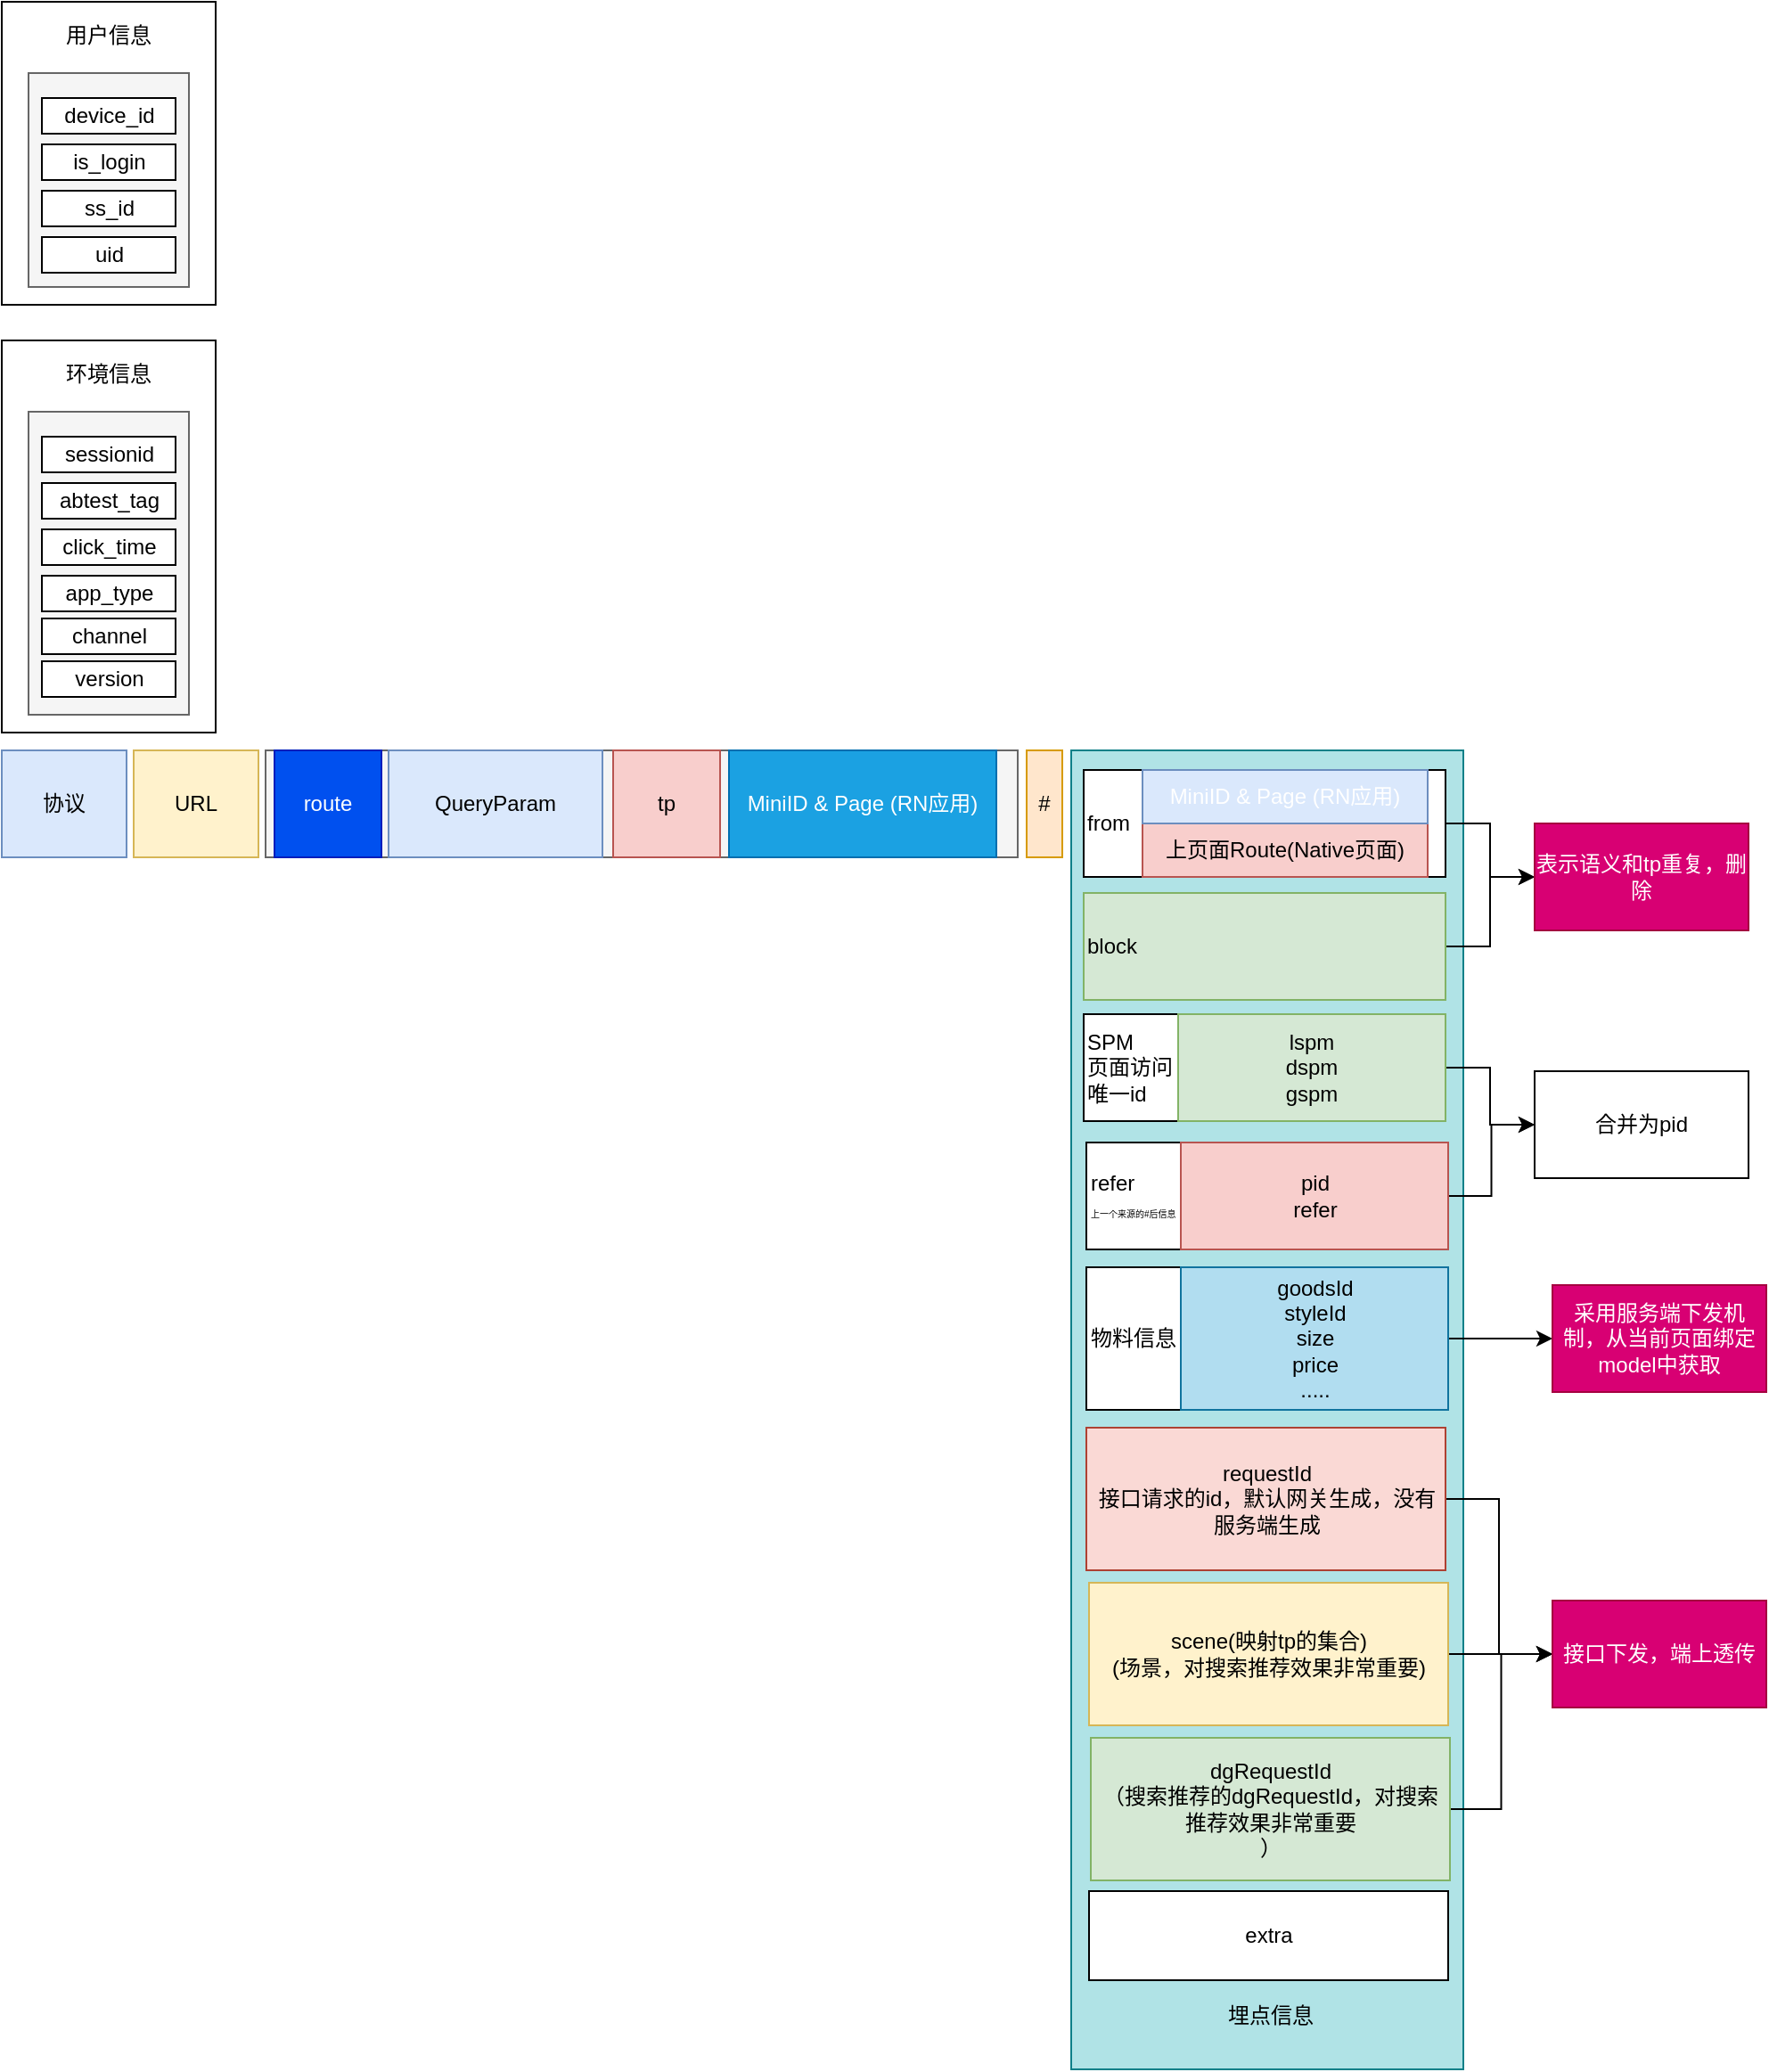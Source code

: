 <mxfile version="13.8.8" type="github">
  <diagram id="yO7neSoAsJAFCI8EGz-e" name="Page-1">
    <mxGraphModel dx="1930" dy="1080" grid="1" gridSize="10" guides="1" tooltips="1" connect="1" arrows="1" fold="1" page="1" pageScale="1" pageWidth="827" pageHeight="1169" math="0" shadow="0">
      <root>
        <mxCell id="0" />
        <mxCell id="1" parent="0" />
        <mxCell id="3l6li1fzc4Xr9PB6jVyk-1" value="" style="rounded=0;whiteSpace=wrap;html=1;" vertex="1" parent="1">
          <mxGeometry x="30" y="40" width="120" height="170" as="geometry" />
        </mxCell>
        <mxCell id="3l6li1fzc4Xr9PB6jVyk-3" value="" style="rounded=0;whiteSpace=wrap;html=1;fillColor=#f5f5f5;strokeColor=#666666;fontColor=#333333;" vertex="1" parent="1">
          <mxGeometry x="45" y="80" width="90" height="120" as="geometry" />
        </mxCell>
        <mxCell id="3l6li1fzc4Xr9PB6jVyk-4" value="用户信息" style="text;html=1;strokeColor=none;fillColor=none;align=center;verticalAlign=middle;whiteSpace=wrap;rounded=0;" vertex="1" parent="1">
          <mxGeometry x="60" y="49" width="60" height="20" as="geometry" />
        </mxCell>
        <mxCell id="3l6li1fzc4Xr9PB6jVyk-5" value="device_id" style="rounded=0;whiteSpace=wrap;html=1;" vertex="1" parent="1">
          <mxGeometry x="52.5" y="94" width="75" height="20" as="geometry" />
        </mxCell>
        <mxCell id="3l6li1fzc4Xr9PB6jVyk-6" value="is_login" style="rounded=0;whiteSpace=wrap;html=1;" vertex="1" parent="1">
          <mxGeometry x="52.5" y="120" width="75" height="20" as="geometry" />
        </mxCell>
        <mxCell id="3l6li1fzc4Xr9PB6jVyk-7" value="ss_id" style="rounded=0;whiteSpace=wrap;html=1;" vertex="1" parent="1">
          <mxGeometry x="52.5" y="146" width="75" height="20" as="geometry" />
        </mxCell>
        <mxCell id="3l6li1fzc4Xr9PB6jVyk-8" value="uid" style="rounded=0;whiteSpace=wrap;html=1;" vertex="1" parent="1">
          <mxGeometry x="52.5" y="172" width="75" height="20" as="geometry" />
        </mxCell>
        <mxCell id="3l6li1fzc4Xr9PB6jVyk-9" value="" style="rounded=0;whiteSpace=wrap;html=1;" vertex="1" parent="1">
          <mxGeometry x="30" y="230" width="120" height="220" as="geometry" />
        </mxCell>
        <mxCell id="3l6li1fzc4Xr9PB6jVyk-10" value="" style="rounded=0;whiteSpace=wrap;html=1;fillColor=#f5f5f5;strokeColor=#666666;fontColor=#333333;" vertex="1" parent="1">
          <mxGeometry x="45" y="270" width="90" height="170" as="geometry" />
        </mxCell>
        <mxCell id="3l6li1fzc4Xr9PB6jVyk-11" value="环境信息" style="text;html=1;strokeColor=none;fillColor=none;align=center;verticalAlign=middle;whiteSpace=wrap;rounded=0;" vertex="1" parent="1">
          <mxGeometry x="60" y="239" width="60" height="20" as="geometry" />
        </mxCell>
        <mxCell id="3l6li1fzc4Xr9PB6jVyk-12" value="sessionid" style="rounded=0;whiteSpace=wrap;html=1;" vertex="1" parent="1">
          <mxGeometry x="52.5" y="284" width="75" height="20" as="geometry" />
        </mxCell>
        <mxCell id="3l6li1fzc4Xr9PB6jVyk-13" value="abtest_tag" style="rounded=0;whiteSpace=wrap;html=1;" vertex="1" parent="1">
          <mxGeometry x="52.5" y="310" width="75" height="20" as="geometry" />
        </mxCell>
        <mxCell id="3l6li1fzc4Xr9PB6jVyk-14" value="click_time" style="rounded=0;whiteSpace=wrap;html=1;" vertex="1" parent="1">
          <mxGeometry x="52.5" y="336" width="75" height="20" as="geometry" />
        </mxCell>
        <mxCell id="3l6li1fzc4Xr9PB6jVyk-15" value="app_type" style="rounded=0;whiteSpace=wrap;html=1;" vertex="1" parent="1">
          <mxGeometry x="52.5" y="362" width="75" height="20" as="geometry" />
        </mxCell>
        <mxCell id="3l6li1fzc4Xr9PB6jVyk-18" value="channel" style="rounded=0;whiteSpace=wrap;html=1;" vertex="1" parent="1">
          <mxGeometry x="52.5" y="386" width="75" height="20" as="geometry" />
        </mxCell>
        <mxCell id="3l6li1fzc4Xr9PB6jVyk-19" value="version" style="rounded=0;whiteSpace=wrap;html=1;" vertex="1" parent="1">
          <mxGeometry x="52.5" y="410" width="75" height="20" as="geometry" />
        </mxCell>
        <mxCell id="3l6li1fzc4Xr9PB6jVyk-20" value="协议" style="rounded=0;whiteSpace=wrap;html=1;fillColor=#dae8fc;strokeColor=#6c8ebf;" vertex="1" parent="1">
          <mxGeometry x="30" y="460" width="70" height="60" as="geometry" />
        </mxCell>
        <mxCell id="3l6li1fzc4Xr9PB6jVyk-21" value="URL" style="rounded=0;whiteSpace=wrap;html=1;fillColor=#fff2cc;strokeColor=#d6b656;" vertex="1" parent="1">
          <mxGeometry x="104" y="460" width="70" height="60" as="geometry" />
        </mxCell>
        <mxCell id="3l6li1fzc4Xr9PB6jVyk-22" value="" style="rounded=0;whiteSpace=wrap;html=1;fillColor=#f5f5f5;strokeColor=#666666;fontColor=#333333;" vertex="1" parent="1">
          <mxGeometry x="178" y="460" width="422" height="60" as="geometry" />
        </mxCell>
        <mxCell id="3l6li1fzc4Xr9PB6jVyk-24" value="route" style="whiteSpace=wrap;html=1;aspect=fixed;fillColor=#0050ef;strokeColor=#001DBC;fontColor=#ffffff;" vertex="1" parent="1">
          <mxGeometry x="183" y="460" width="60" height="60" as="geometry" />
        </mxCell>
        <mxCell id="3l6li1fzc4Xr9PB6jVyk-25" value="tp" style="whiteSpace=wrap;html=1;aspect=fixed;fillColor=#f8cecc;strokeColor=#b85450;" vertex="1" parent="1">
          <mxGeometry x="373" y="460" width="60" height="60" as="geometry" />
        </mxCell>
        <mxCell id="3l6li1fzc4Xr9PB6jVyk-28" value="QueryParam" style="rounded=0;whiteSpace=wrap;html=1;fillColor=#dae8fc;strokeColor=#6c8ebf;" vertex="1" parent="1">
          <mxGeometry x="247" y="460" width="120" height="60" as="geometry" />
        </mxCell>
        <mxCell id="3l6li1fzc4Xr9PB6jVyk-29" value="MiniID &amp;amp; Page (RN应用)" style="rounded=0;whiteSpace=wrap;html=1;fillColor=#1ba1e2;strokeColor=#006EAF;fontColor=#ffffff;" vertex="1" parent="1">
          <mxGeometry x="438" y="460" width="150" height="60" as="geometry" />
        </mxCell>
        <mxCell id="3l6li1fzc4Xr9PB6jVyk-30" value="#" style="rounded=0;whiteSpace=wrap;html=1;fillColor=#ffe6cc;strokeColor=#d79b00;" vertex="1" parent="1">
          <mxGeometry x="605" y="460" width="20" height="60" as="geometry" />
        </mxCell>
        <mxCell id="3l6li1fzc4Xr9PB6jVyk-31" value="" style="rounded=0;whiteSpace=wrap;html=1;fillColor=#b0e3e6;strokeColor=#0e8088;" vertex="1" parent="1">
          <mxGeometry x="630" y="460" width="220" height="740" as="geometry" />
        </mxCell>
        <mxCell id="3l6li1fzc4Xr9PB6jVyk-52" style="edgeStyle=orthogonalEdgeStyle;rounded=0;orthogonalLoop=1;jettySize=auto;html=1;exitX=1;exitY=0.5;exitDx=0;exitDy=0;entryX=0;entryY=0.5;entryDx=0;entryDy=0;" edge="1" parent="1" source="3l6li1fzc4Xr9PB6jVyk-33" target="3l6li1fzc4Xr9PB6jVyk-51">
          <mxGeometry relative="1" as="geometry" />
        </mxCell>
        <mxCell id="3l6li1fzc4Xr9PB6jVyk-33" value="from" style="rounded=0;whiteSpace=wrap;html=1;align=left;" vertex="1" parent="1">
          <mxGeometry x="637" y="471" width="203" height="60" as="geometry" />
        </mxCell>
        <mxCell id="3l6li1fzc4Xr9PB6jVyk-34" value="上页面Route(Native页面)" style="rounded=0;whiteSpace=wrap;html=1;fillColor=#f8cecc;strokeColor=#b85450;" vertex="1" parent="1">
          <mxGeometry x="670" y="501" width="160" height="30" as="geometry" />
        </mxCell>
        <mxCell id="3l6li1fzc4Xr9PB6jVyk-35" value="&lt;span style=&quot;color: rgb(255 , 255 , 255)&quot;&gt;MiniID &amp;amp; Page (RN应用)&lt;/span&gt;" style="rounded=0;whiteSpace=wrap;html=1;fillColor=#dae8fc;strokeColor=#6c8ebf;" vertex="1" parent="1">
          <mxGeometry x="670" y="471" width="160" height="30" as="geometry" />
        </mxCell>
        <mxCell id="3l6li1fzc4Xr9PB6jVyk-53" value="" style="edgeStyle=orthogonalEdgeStyle;rounded=0;orthogonalLoop=1;jettySize=auto;html=1;" edge="1" parent="1" source="3l6li1fzc4Xr9PB6jVyk-37" target="3l6li1fzc4Xr9PB6jVyk-51">
          <mxGeometry relative="1" as="geometry" />
        </mxCell>
        <mxCell id="3l6li1fzc4Xr9PB6jVyk-37" value="block" style="rounded=0;whiteSpace=wrap;html=1;align=left;fillColor=#d5e8d4;strokeColor=#82b366;" vertex="1" parent="1">
          <mxGeometry x="637" y="540" width="203" height="60" as="geometry" />
        </mxCell>
        <mxCell id="3l6li1fzc4Xr9PB6jVyk-38" value="SPM&lt;br&gt;页面访问唯一id" style="rounded=0;whiteSpace=wrap;html=1;align=left;" vertex="1" parent="1">
          <mxGeometry x="637" y="608" width="53" height="60" as="geometry" />
        </mxCell>
        <mxCell id="3l6li1fzc4Xr9PB6jVyk-55" style="edgeStyle=orthogonalEdgeStyle;rounded=0;orthogonalLoop=1;jettySize=auto;html=1;exitX=1;exitY=0.5;exitDx=0;exitDy=0;entryX=0;entryY=0.5;entryDx=0;entryDy=0;" edge="1" parent="1" source="3l6li1fzc4Xr9PB6jVyk-40" target="3l6li1fzc4Xr9PB6jVyk-54">
          <mxGeometry relative="1" as="geometry" />
        </mxCell>
        <mxCell id="3l6li1fzc4Xr9PB6jVyk-40" value="lspm&lt;br&gt;dspm&lt;br&gt;gspm" style="rounded=0;whiteSpace=wrap;html=1;fillColor=#d5e8d4;strokeColor=#82b366;" vertex="1" parent="1">
          <mxGeometry x="690" y="608" width="150" height="60" as="geometry" />
        </mxCell>
        <mxCell id="3l6li1fzc4Xr9PB6jVyk-41" value="refer&lt;br&gt;&lt;font style=&quot;font-size: 5px&quot;&gt;上一个来源的#后信息&lt;/font&gt;" style="rounded=0;whiteSpace=wrap;html=1;align=left;" vertex="1" parent="1">
          <mxGeometry x="638.5" y="680" width="61.5" height="60" as="geometry" />
        </mxCell>
        <mxCell id="3l6li1fzc4Xr9PB6jVyk-56" style="edgeStyle=orthogonalEdgeStyle;rounded=0;orthogonalLoop=1;jettySize=auto;html=1;entryX=0;entryY=0.5;entryDx=0;entryDy=0;" edge="1" parent="1" source="3l6li1fzc4Xr9PB6jVyk-42" target="3l6li1fzc4Xr9PB6jVyk-54">
          <mxGeometry relative="1" as="geometry" />
        </mxCell>
        <mxCell id="3l6li1fzc4Xr9PB6jVyk-42" value="pid&lt;br&gt;refer" style="rounded=0;whiteSpace=wrap;html=1;fillColor=#f8cecc;strokeColor=#b85450;" vertex="1" parent="1">
          <mxGeometry x="691.5" y="680" width="150" height="60" as="geometry" />
        </mxCell>
        <mxCell id="3l6li1fzc4Xr9PB6jVyk-43" value="物料信息" style="rounded=0;whiteSpace=wrap;html=1;align=left;" vertex="1" parent="1">
          <mxGeometry x="638.5" y="750" width="61.5" height="80" as="geometry" />
        </mxCell>
        <mxCell id="3l6li1fzc4Xr9PB6jVyk-58" style="edgeStyle=orthogonalEdgeStyle;rounded=0;orthogonalLoop=1;jettySize=auto;html=1;exitX=1;exitY=0.5;exitDx=0;exitDy=0;" edge="1" parent="1" source="3l6li1fzc4Xr9PB6jVyk-44" target="3l6li1fzc4Xr9PB6jVyk-57">
          <mxGeometry relative="1" as="geometry" />
        </mxCell>
        <mxCell id="3l6li1fzc4Xr9PB6jVyk-44" value="goodsId&lt;br&gt;styleId&lt;br&gt;size&lt;br&gt;price&lt;br&gt;....." style="rounded=0;whiteSpace=wrap;html=1;fillColor=#b1ddf0;strokeColor=#10739e;" vertex="1" parent="1">
          <mxGeometry x="691.5" y="750" width="150" height="80" as="geometry" />
        </mxCell>
        <mxCell id="3l6li1fzc4Xr9PB6jVyk-61" style="edgeStyle=orthogonalEdgeStyle;rounded=0;orthogonalLoop=1;jettySize=auto;html=1;exitX=1;exitY=0.5;exitDx=0;exitDy=0;entryX=0;entryY=0.5;entryDx=0;entryDy=0;" edge="1" parent="1" source="3l6li1fzc4Xr9PB6jVyk-45" target="3l6li1fzc4Xr9PB6jVyk-59">
          <mxGeometry relative="1" as="geometry" />
        </mxCell>
        <mxCell id="3l6li1fzc4Xr9PB6jVyk-45" value="requestId&lt;br&gt;接口请求的id，默认网关生成，没有服务端生成" style="rounded=0;whiteSpace=wrap;html=1;align=center;fillColor=#fad9d5;strokeColor=#ae4132;" vertex="1" parent="1">
          <mxGeometry x="638.5" y="840" width="201.5" height="80" as="geometry" />
        </mxCell>
        <mxCell id="3l6li1fzc4Xr9PB6jVyk-62" style="edgeStyle=orthogonalEdgeStyle;rounded=0;orthogonalLoop=1;jettySize=auto;html=1;exitX=1;exitY=0.5;exitDx=0;exitDy=0;entryX=0;entryY=0.5;entryDx=0;entryDy=0;" edge="1" parent="1" source="3l6li1fzc4Xr9PB6jVyk-47" target="3l6li1fzc4Xr9PB6jVyk-59">
          <mxGeometry relative="1" as="geometry">
            <mxPoint x="900" y="960" as="targetPoint" />
          </mxGeometry>
        </mxCell>
        <mxCell id="3l6li1fzc4Xr9PB6jVyk-47" value="scene(映射tp的集合)&lt;br&gt;(场景，对搜索推荐效果非常重要)" style="rounded=0;whiteSpace=wrap;html=1;align=center;fillColor=#fff2cc;strokeColor=#d6b656;" vertex="1" parent="1">
          <mxGeometry x="640" y="927" width="201.5" height="80" as="geometry" />
        </mxCell>
        <mxCell id="3l6li1fzc4Xr9PB6jVyk-63" style="edgeStyle=orthogonalEdgeStyle;rounded=0;orthogonalLoop=1;jettySize=auto;html=1;exitX=1;exitY=0.5;exitDx=0;exitDy=0;entryX=0;entryY=0.5;entryDx=0;entryDy=0;" edge="1" parent="1" source="3l6li1fzc4Xr9PB6jVyk-48" target="3l6li1fzc4Xr9PB6jVyk-59">
          <mxGeometry relative="1" as="geometry">
            <mxPoint x="890" y="960" as="targetPoint" />
          </mxGeometry>
        </mxCell>
        <mxCell id="3l6li1fzc4Xr9PB6jVyk-48" value="dgRequestId&lt;br&gt;（搜索推荐的dgRequestId，对搜索推荐效果非常重要&lt;br&gt;）" style="rounded=0;whiteSpace=wrap;html=1;align=center;fillColor=#d5e8d4;strokeColor=#82b366;" vertex="1" parent="1">
          <mxGeometry x="641" y="1014" width="201.5" height="80" as="geometry" />
        </mxCell>
        <mxCell id="3l6li1fzc4Xr9PB6jVyk-49" value="extra" style="rounded=0;whiteSpace=wrap;html=1;align=center;" vertex="1" parent="1">
          <mxGeometry x="640" y="1100" width="201.5" height="50" as="geometry" />
        </mxCell>
        <mxCell id="3l6li1fzc4Xr9PB6jVyk-50" value="埋点信息" style="text;html=1;strokeColor=none;fillColor=none;align=center;verticalAlign=middle;whiteSpace=wrap;rounded=0;" vertex="1" parent="1">
          <mxGeometry x="711.75" y="1160" width="60" height="20" as="geometry" />
        </mxCell>
        <mxCell id="3l6li1fzc4Xr9PB6jVyk-51" value="表示语义和tp重复，删除" style="rounded=0;whiteSpace=wrap;html=1;align=center;fillColor=#d80073;strokeColor=#A50040;fontColor=#ffffff;" vertex="1" parent="1">
          <mxGeometry x="890" y="501" width="120" height="60" as="geometry" />
        </mxCell>
        <mxCell id="3l6li1fzc4Xr9PB6jVyk-54" value="合并为pid" style="rounded=0;whiteSpace=wrap;html=1;align=center;" vertex="1" parent="1">
          <mxGeometry x="890" y="640" width="120" height="60" as="geometry" />
        </mxCell>
        <mxCell id="3l6li1fzc4Xr9PB6jVyk-57" value="采用服务端下发机制，从当前页面绑定model中获取" style="rounded=0;whiteSpace=wrap;html=1;align=center;fillColor=#d80073;strokeColor=#A50040;fontColor=#ffffff;" vertex="1" parent="1">
          <mxGeometry x="900" y="760" width="120" height="60" as="geometry" />
        </mxCell>
        <mxCell id="3l6li1fzc4Xr9PB6jVyk-59" value="接口下发，端上透传" style="rounded=0;whiteSpace=wrap;html=1;align=center;fillColor=#d80073;strokeColor=#A50040;fontColor=#ffffff;" vertex="1" parent="1">
          <mxGeometry x="900" y="937" width="120" height="60" as="geometry" />
        </mxCell>
      </root>
    </mxGraphModel>
  </diagram>
</mxfile>
